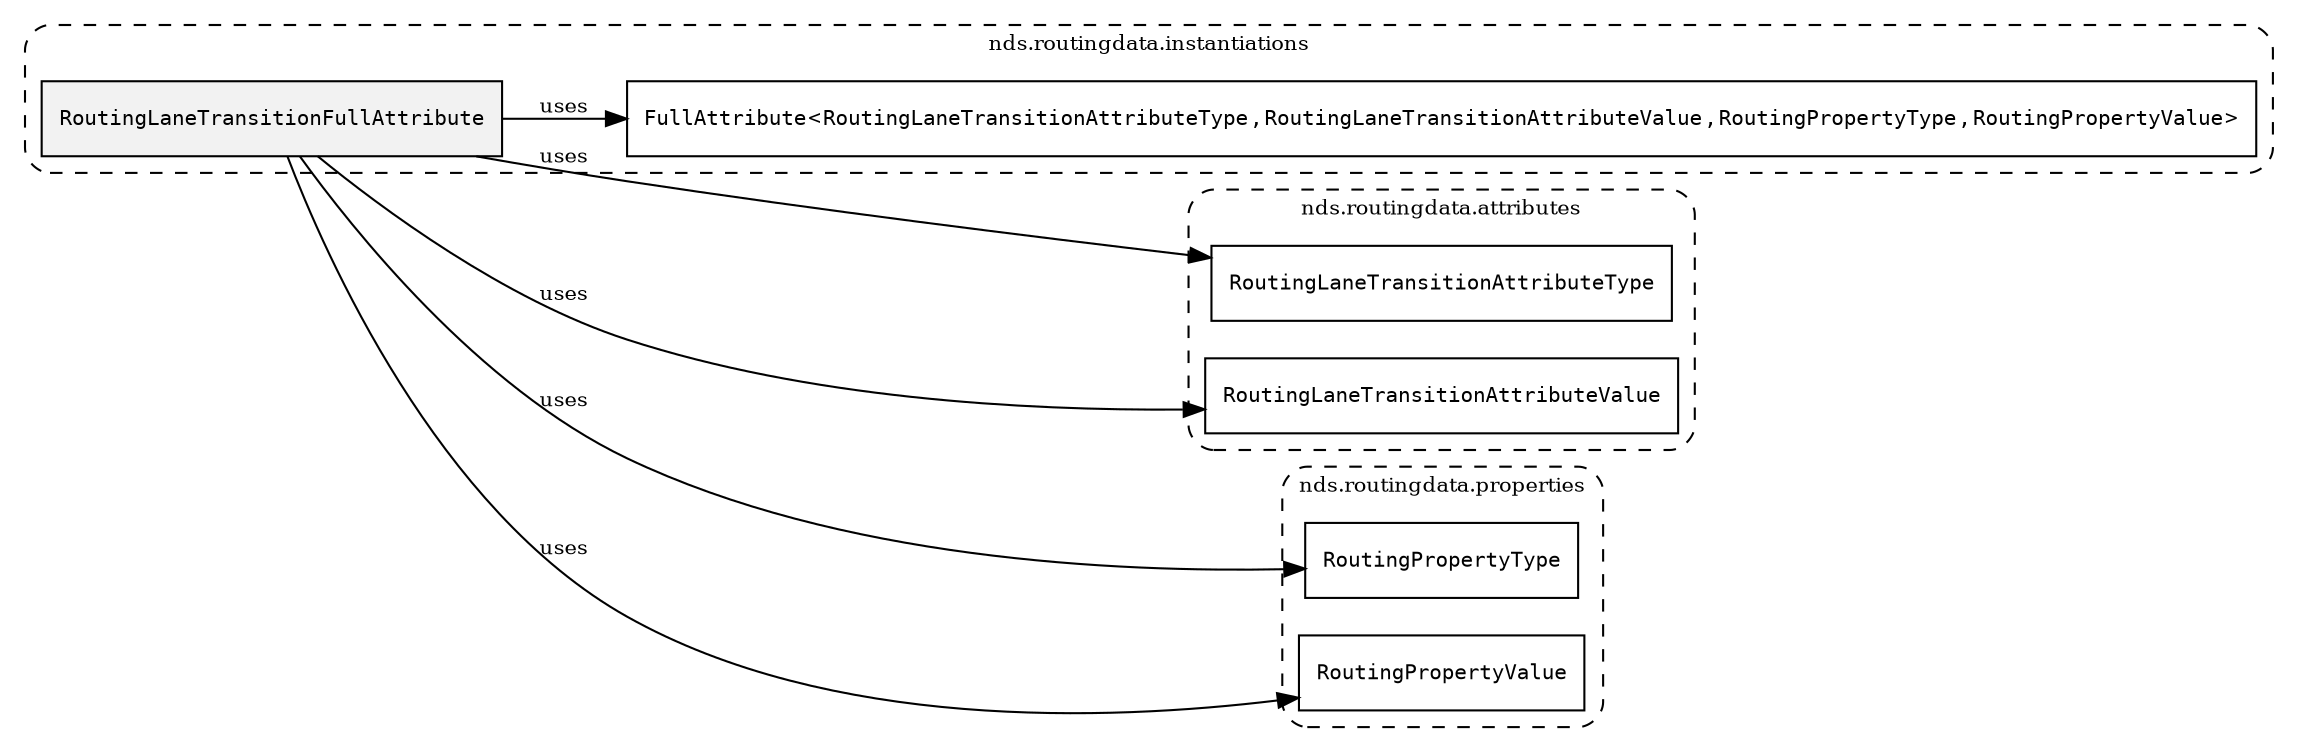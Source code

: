 /**
 * This dot file creates symbol collaboration diagram for RoutingLaneTransitionFullAttribute.
 */
digraph ZSERIO
{
    node [shape=box, fontsize=10];
    rankdir="LR";
    fontsize=10;
    tooltip="RoutingLaneTransitionFullAttribute collaboration diagram";

    subgraph "cluster_nds.routingdata.instantiations"
    {
        style="dashed, rounded";
        label="nds.routingdata.instantiations";
        tooltip="Package nds.routingdata.instantiations";
        href="../../../content/packages/nds.routingdata.instantiations.html#Package-nds-routingdata-instantiations";
        target="_parent";

        "RoutingLaneTransitionFullAttribute" [style="filled", fillcolor="#0000000D", target="_parent", label=<<font face="monospace"><table align="center" border="0" cellspacing="0" cellpadding="0"><tr><td href="../../../content/packages/nds.routingdata.instantiations.html#InstantiateType-RoutingLaneTransitionFullAttribute" title="InstantiateType defined in nds.routingdata.instantiations">RoutingLaneTransitionFullAttribute</td></tr></table></font>>];
        "FullAttribute&lt;RoutingLaneTransitionAttributeType,RoutingLaneTransitionAttributeValue,RoutingPropertyType,RoutingPropertyValue&gt;" [target="_parent", label=<<font face="monospace"><table align="center" border="0" cellspacing="0" cellpadding="0"><tr><td href="../../../content/packages/nds.core.attributemap.html#Structure-FullAttribute" title="Structure defined in nds.core.attributemap">FullAttribute</td><td>&lt;</td><td><table align="center" border="0" cellspacing="0" cellpadding="0"><tr><td href="../../../content/packages/nds.routingdata.attributes.html#Enum-RoutingLaneTransitionAttributeType" title="Enum defined in nds.routingdata.attributes">RoutingLaneTransitionAttributeType</td></tr></table></td><td>,</td><td><table align="center" border="0" cellspacing="0" cellpadding="0"><tr><td href="../../../content/packages/nds.routingdata.attributes.html#Choice-RoutingLaneTransitionAttributeValue" title="Choice defined in nds.routingdata.attributes">RoutingLaneTransitionAttributeValue</td></tr></table></td><td>,</td><td><table align="center" border="0" cellspacing="0" cellpadding="0"><tr><td href="../../../content/packages/nds.routingdata.properties.html#Structure-RoutingPropertyType" title="Structure defined in nds.routingdata.properties">RoutingPropertyType</td></tr></table></td><td>,</td><td><table align="center" border="0" cellspacing="0" cellpadding="0"><tr><td href="../../../content/packages/nds.routingdata.properties.html#Structure-RoutingPropertyValue" title="Structure defined in nds.routingdata.properties">RoutingPropertyValue</td></tr></table></td><td>&gt;</td></tr></table></font>>];
    }

    subgraph "cluster_nds.routingdata.attributes"
    {
        style="dashed, rounded";
        label="nds.routingdata.attributes";
        tooltip="Package nds.routingdata.attributes";
        href="../../../content/packages/nds.routingdata.attributes.html#Package-nds-routingdata-attributes";
        target="_parent";

        "RoutingLaneTransitionAttributeType" [target="_parent", label=<<font face="monospace"><table align="center" border="0" cellspacing="0" cellpadding="0"><tr><td href="../../../content/packages/nds.routingdata.attributes.html#Enum-RoutingLaneTransitionAttributeType" title="Enum defined in nds.routingdata.attributes">RoutingLaneTransitionAttributeType</td></tr></table></font>>];
        "RoutingLaneTransitionAttributeValue" [target="_parent", label=<<font face="monospace"><table align="center" border="0" cellspacing="0" cellpadding="0"><tr><td href="../../../content/packages/nds.routingdata.attributes.html#Choice-RoutingLaneTransitionAttributeValue" title="Choice defined in nds.routingdata.attributes">RoutingLaneTransitionAttributeValue</td></tr></table></font>>];
    }

    subgraph "cluster_nds.routingdata.properties"
    {
        style="dashed, rounded";
        label="nds.routingdata.properties";
        tooltip="Package nds.routingdata.properties";
        href="../../../content/packages/nds.routingdata.properties.html#Package-nds-routingdata-properties";
        target="_parent";

        "RoutingPropertyType" [target="_parent", label=<<font face="monospace"><table align="center" border="0" cellspacing="0" cellpadding="0"><tr><td href="../../../content/packages/nds.routingdata.properties.html#Structure-RoutingPropertyType" title="Structure defined in nds.routingdata.properties">RoutingPropertyType</td></tr></table></font>>];
        "RoutingPropertyValue" [target="_parent", label=<<font face="monospace"><table align="center" border="0" cellspacing="0" cellpadding="0"><tr><td href="../../../content/packages/nds.routingdata.properties.html#Structure-RoutingPropertyValue" title="Structure defined in nds.routingdata.properties">RoutingPropertyValue</td></tr></table></font>>];
    }

    "RoutingLaneTransitionFullAttribute" -> "FullAttribute&lt;RoutingLaneTransitionAttributeType,RoutingLaneTransitionAttributeValue,RoutingPropertyType,RoutingPropertyValue&gt;" [label="uses", fontsize=10];
    "RoutingLaneTransitionFullAttribute" -> "RoutingLaneTransitionAttributeType" [label="uses", fontsize=10];
    "RoutingLaneTransitionFullAttribute" -> "RoutingLaneTransitionAttributeValue" [label="uses", fontsize=10];
    "RoutingLaneTransitionFullAttribute" -> "RoutingPropertyType" [label="uses", fontsize=10];
    "RoutingLaneTransitionFullAttribute" -> "RoutingPropertyValue" [label="uses", fontsize=10];
}
